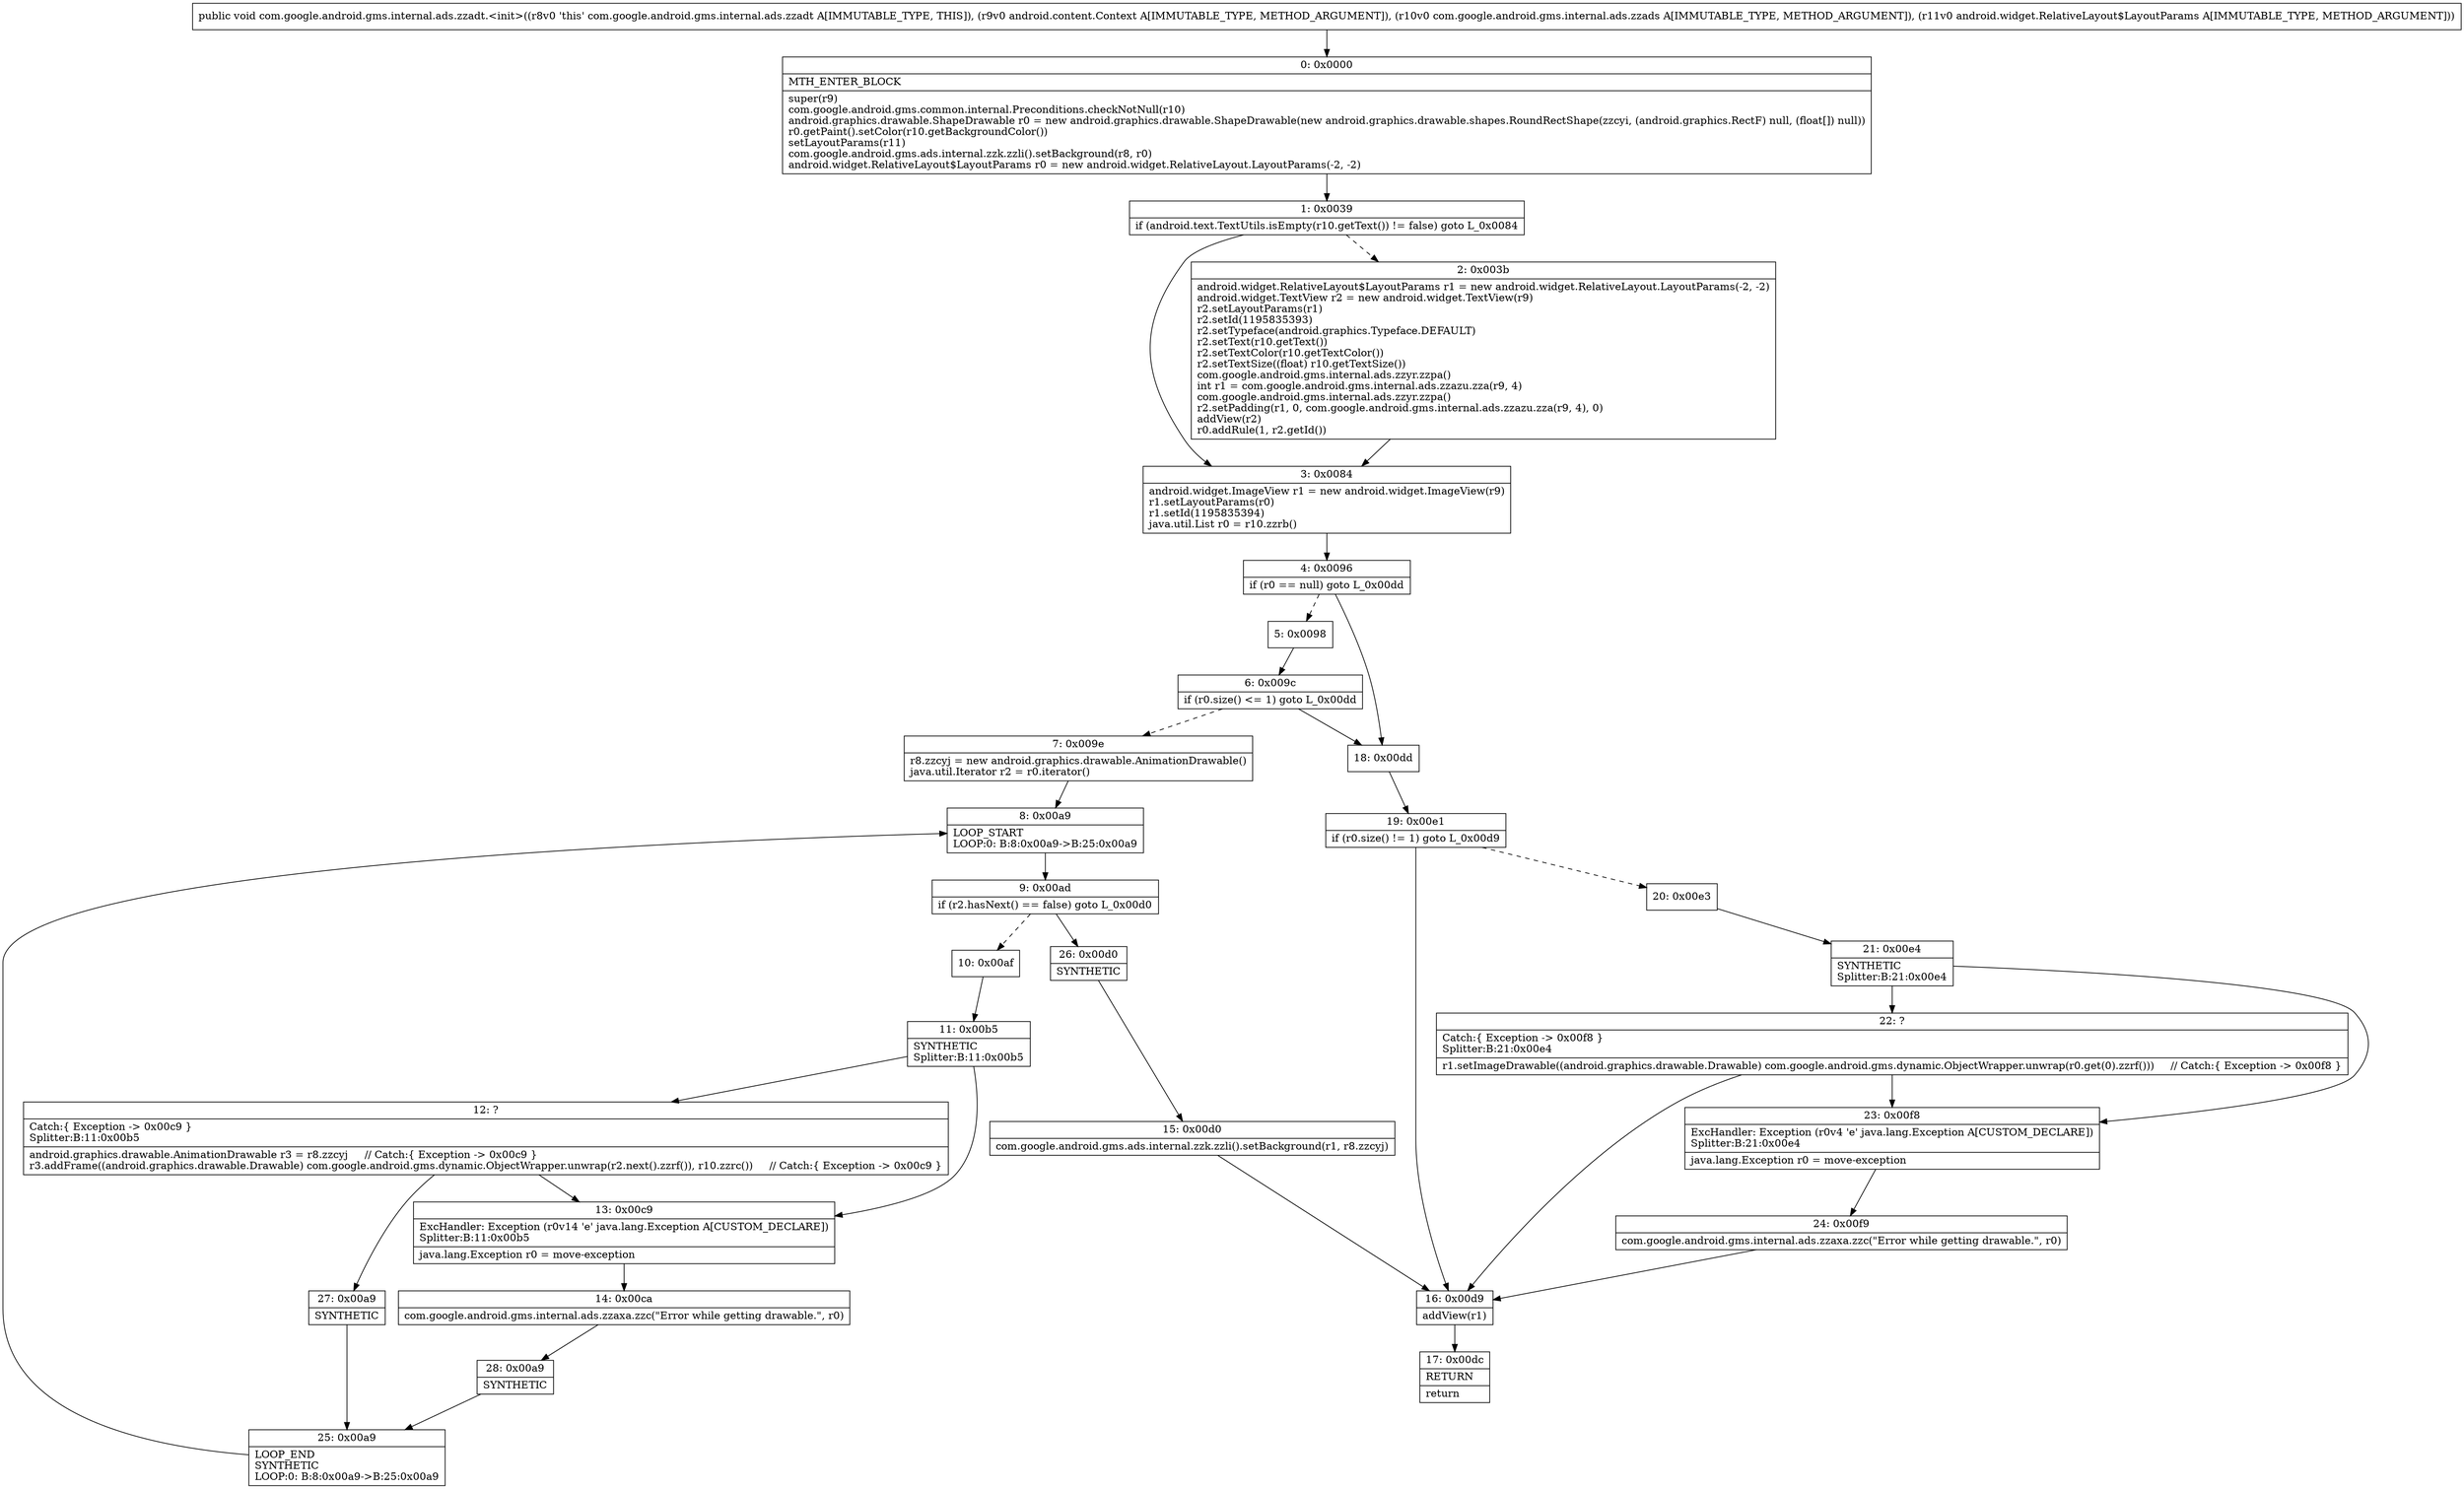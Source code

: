 digraph "CFG forcom.google.android.gms.internal.ads.zzadt.\<init\>(Landroid\/content\/Context;Lcom\/google\/android\/gms\/internal\/ads\/zzads;Landroid\/widget\/RelativeLayout$LayoutParams;)V" {
Node_0 [shape=record,label="{0\:\ 0x0000|MTH_ENTER_BLOCK\l|super(r9)\lcom.google.android.gms.common.internal.Preconditions.checkNotNull(r10)\landroid.graphics.drawable.ShapeDrawable r0 = new android.graphics.drawable.ShapeDrawable(new android.graphics.drawable.shapes.RoundRectShape(zzcyi, (android.graphics.RectF) null, (float[]) null))\lr0.getPaint().setColor(r10.getBackgroundColor())\lsetLayoutParams(r11)\lcom.google.android.gms.ads.internal.zzk.zzli().setBackground(r8, r0)\landroid.widget.RelativeLayout$LayoutParams r0 = new android.widget.RelativeLayout.LayoutParams(\-2, \-2)\l}"];
Node_1 [shape=record,label="{1\:\ 0x0039|if (android.text.TextUtils.isEmpty(r10.getText()) != false) goto L_0x0084\l}"];
Node_2 [shape=record,label="{2\:\ 0x003b|android.widget.RelativeLayout$LayoutParams r1 = new android.widget.RelativeLayout.LayoutParams(\-2, \-2)\landroid.widget.TextView r2 = new android.widget.TextView(r9)\lr2.setLayoutParams(r1)\lr2.setId(1195835393)\lr2.setTypeface(android.graphics.Typeface.DEFAULT)\lr2.setText(r10.getText())\lr2.setTextColor(r10.getTextColor())\lr2.setTextSize((float) r10.getTextSize())\lcom.google.android.gms.internal.ads.zzyr.zzpa()\lint r1 = com.google.android.gms.internal.ads.zzazu.zza(r9, 4)\lcom.google.android.gms.internal.ads.zzyr.zzpa()\lr2.setPadding(r1, 0, com.google.android.gms.internal.ads.zzazu.zza(r9, 4), 0)\laddView(r2)\lr0.addRule(1, r2.getId())\l}"];
Node_3 [shape=record,label="{3\:\ 0x0084|android.widget.ImageView r1 = new android.widget.ImageView(r9)\lr1.setLayoutParams(r0)\lr1.setId(1195835394)\ljava.util.List r0 = r10.zzrb()\l}"];
Node_4 [shape=record,label="{4\:\ 0x0096|if (r0 == null) goto L_0x00dd\l}"];
Node_5 [shape=record,label="{5\:\ 0x0098}"];
Node_6 [shape=record,label="{6\:\ 0x009c|if (r0.size() \<= 1) goto L_0x00dd\l}"];
Node_7 [shape=record,label="{7\:\ 0x009e|r8.zzcyj = new android.graphics.drawable.AnimationDrawable()\ljava.util.Iterator r2 = r0.iterator()\l}"];
Node_8 [shape=record,label="{8\:\ 0x00a9|LOOP_START\lLOOP:0: B:8:0x00a9\-\>B:25:0x00a9\l}"];
Node_9 [shape=record,label="{9\:\ 0x00ad|if (r2.hasNext() == false) goto L_0x00d0\l}"];
Node_10 [shape=record,label="{10\:\ 0x00af}"];
Node_11 [shape=record,label="{11\:\ 0x00b5|SYNTHETIC\lSplitter:B:11:0x00b5\l}"];
Node_12 [shape=record,label="{12\:\ ?|Catch:\{ Exception \-\> 0x00c9 \}\lSplitter:B:11:0x00b5\l|android.graphics.drawable.AnimationDrawable r3 = r8.zzcyj     \/\/ Catch:\{ Exception \-\> 0x00c9 \}\lr3.addFrame((android.graphics.drawable.Drawable) com.google.android.gms.dynamic.ObjectWrapper.unwrap(r2.next().zzrf()), r10.zzrc())     \/\/ Catch:\{ Exception \-\> 0x00c9 \}\l}"];
Node_13 [shape=record,label="{13\:\ 0x00c9|ExcHandler: Exception (r0v14 'e' java.lang.Exception A[CUSTOM_DECLARE])\lSplitter:B:11:0x00b5\l|java.lang.Exception r0 = move\-exception\l}"];
Node_14 [shape=record,label="{14\:\ 0x00ca|com.google.android.gms.internal.ads.zzaxa.zzc(\"Error while getting drawable.\", r0)\l}"];
Node_15 [shape=record,label="{15\:\ 0x00d0|com.google.android.gms.ads.internal.zzk.zzli().setBackground(r1, r8.zzcyj)\l}"];
Node_16 [shape=record,label="{16\:\ 0x00d9|addView(r1)\l}"];
Node_17 [shape=record,label="{17\:\ 0x00dc|RETURN\l|return\l}"];
Node_18 [shape=record,label="{18\:\ 0x00dd}"];
Node_19 [shape=record,label="{19\:\ 0x00e1|if (r0.size() != 1) goto L_0x00d9\l}"];
Node_20 [shape=record,label="{20\:\ 0x00e3}"];
Node_21 [shape=record,label="{21\:\ 0x00e4|SYNTHETIC\lSplitter:B:21:0x00e4\l}"];
Node_22 [shape=record,label="{22\:\ ?|Catch:\{ Exception \-\> 0x00f8 \}\lSplitter:B:21:0x00e4\l|r1.setImageDrawable((android.graphics.drawable.Drawable) com.google.android.gms.dynamic.ObjectWrapper.unwrap(r0.get(0).zzrf()))     \/\/ Catch:\{ Exception \-\> 0x00f8 \}\l}"];
Node_23 [shape=record,label="{23\:\ 0x00f8|ExcHandler: Exception (r0v4 'e' java.lang.Exception A[CUSTOM_DECLARE])\lSplitter:B:21:0x00e4\l|java.lang.Exception r0 = move\-exception\l}"];
Node_24 [shape=record,label="{24\:\ 0x00f9|com.google.android.gms.internal.ads.zzaxa.zzc(\"Error while getting drawable.\", r0)\l}"];
Node_25 [shape=record,label="{25\:\ 0x00a9|LOOP_END\lSYNTHETIC\lLOOP:0: B:8:0x00a9\-\>B:25:0x00a9\l}"];
Node_26 [shape=record,label="{26\:\ 0x00d0|SYNTHETIC\l}"];
Node_27 [shape=record,label="{27\:\ 0x00a9|SYNTHETIC\l}"];
Node_28 [shape=record,label="{28\:\ 0x00a9|SYNTHETIC\l}"];
MethodNode[shape=record,label="{public void com.google.android.gms.internal.ads.zzadt.\<init\>((r8v0 'this' com.google.android.gms.internal.ads.zzadt A[IMMUTABLE_TYPE, THIS]), (r9v0 android.content.Context A[IMMUTABLE_TYPE, METHOD_ARGUMENT]), (r10v0 com.google.android.gms.internal.ads.zzads A[IMMUTABLE_TYPE, METHOD_ARGUMENT]), (r11v0 android.widget.RelativeLayout$LayoutParams A[IMMUTABLE_TYPE, METHOD_ARGUMENT])) }"];
MethodNode -> Node_0;
Node_0 -> Node_1;
Node_1 -> Node_2[style=dashed];
Node_1 -> Node_3;
Node_2 -> Node_3;
Node_3 -> Node_4;
Node_4 -> Node_5[style=dashed];
Node_4 -> Node_18;
Node_5 -> Node_6;
Node_6 -> Node_7[style=dashed];
Node_6 -> Node_18;
Node_7 -> Node_8;
Node_8 -> Node_9;
Node_9 -> Node_10[style=dashed];
Node_9 -> Node_26;
Node_10 -> Node_11;
Node_11 -> Node_12;
Node_11 -> Node_13;
Node_12 -> Node_13;
Node_12 -> Node_27;
Node_13 -> Node_14;
Node_14 -> Node_28;
Node_15 -> Node_16;
Node_16 -> Node_17;
Node_18 -> Node_19;
Node_19 -> Node_16;
Node_19 -> Node_20[style=dashed];
Node_20 -> Node_21;
Node_21 -> Node_22;
Node_21 -> Node_23;
Node_22 -> Node_23;
Node_22 -> Node_16;
Node_23 -> Node_24;
Node_24 -> Node_16;
Node_25 -> Node_8;
Node_26 -> Node_15;
Node_27 -> Node_25;
Node_28 -> Node_25;
}

